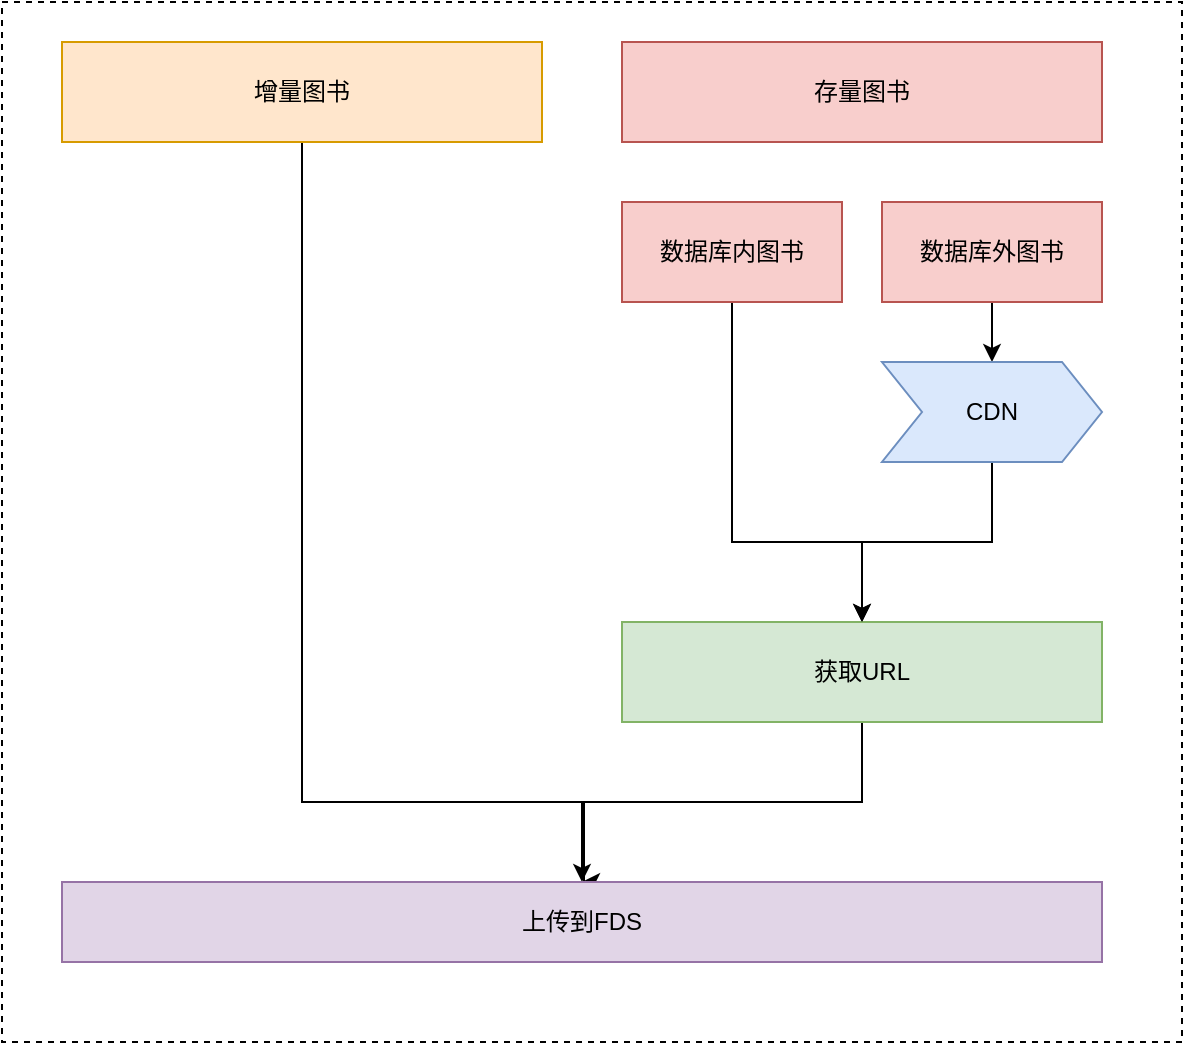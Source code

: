 <mxfile version="21.6.6" type="github">
  <diagram name="第 1 页" id="DtzNesiwgJaFEFOAFxdz">
    <mxGraphModel dx="1050" dy="630" grid="1" gridSize="10" guides="1" tooltips="1" connect="1" arrows="1" fold="1" page="1" pageScale="1" pageWidth="827" pageHeight="1169" math="0" shadow="0">
      <root>
        <mxCell id="0" />
        <mxCell id="1" parent="0" />
        <mxCell id="7vg8mlHAsjItlGOS6QCF-25" value="" style="rounded=0;whiteSpace=wrap;html=1;dashed=1;" vertex="1" parent="1">
          <mxGeometry x="130" y="140" width="590" height="520" as="geometry" />
        </mxCell>
        <mxCell id="7vg8mlHAsjItlGOS6QCF-22" style="edgeStyle=orthogonalEdgeStyle;rounded=0;orthogonalLoop=1;jettySize=auto;html=1;exitX=0.5;exitY=1;exitDx=0;exitDy=0;" edge="1" parent="1" source="7vg8mlHAsjItlGOS6QCF-1">
          <mxGeometry relative="1" as="geometry">
            <mxPoint x="420" y="580" as="targetPoint" />
            <Array as="points">
              <mxPoint x="280" y="540" />
              <mxPoint x="421" y="540" />
            </Array>
          </mxGeometry>
        </mxCell>
        <mxCell id="7vg8mlHAsjItlGOS6QCF-1" value="增量图书" style="rounded=0;whiteSpace=wrap;html=1;fillColor=#ffe6cc;strokeColor=#d79b00;" vertex="1" parent="1">
          <mxGeometry x="160" y="160" width="240" height="50" as="geometry" />
        </mxCell>
        <mxCell id="7vg8mlHAsjItlGOS6QCF-2" value="存量图书" style="rounded=0;whiteSpace=wrap;html=1;fillColor=#f8cecc;strokeColor=#b85450;" vertex="1" parent="1">
          <mxGeometry x="440" y="160" width="240" height="50" as="geometry" />
        </mxCell>
        <mxCell id="7vg8mlHAsjItlGOS6QCF-20" style="edgeStyle=orthogonalEdgeStyle;rounded=0;orthogonalLoop=1;jettySize=auto;html=1;exitX=0.5;exitY=1;exitDx=0;exitDy=0;entryX=0.5;entryY=0;entryDx=0;entryDy=0;" edge="1" parent="1" source="7vg8mlHAsjItlGOS6QCF-7" target="7vg8mlHAsjItlGOS6QCF-10">
          <mxGeometry relative="1" as="geometry">
            <Array as="points">
              <mxPoint x="495" y="410" />
              <mxPoint x="560" y="410" />
            </Array>
          </mxGeometry>
        </mxCell>
        <mxCell id="7vg8mlHAsjItlGOS6QCF-7" value="数据库内图书" style="rounded=0;whiteSpace=wrap;html=1;fillColor=#f8cecc;strokeColor=#b85450;" vertex="1" parent="1">
          <mxGeometry x="440" y="240" width="110" height="50" as="geometry" />
        </mxCell>
        <mxCell id="7vg8mlHAsjItlGOS6QCF-13" style="edgeStyle=orthogonalEdgeStyle;rounded=0;orthogonalLoop=1;jettySize=auto;html=1;exitX=0.5;exitY=1;exitDx=0;exitDy=0;" edge="1" parent="1" source="7vg8mlHAsjItlGOS6QCF-8" target="7vg8mlHAsjItlGOS6QCF-12">
          <mxGeometry relative="1" as="geometry" />
        </mxCell>
        <mxCell id="7vg8mlHAsjItlGOS6QCF-8" value="数据库外图书" style="rounded=0;whiteSpace=wrap;html=1;fillColor=#f8cecc;strokeColor=#b85450;" vertex="1" parent="1">
          <mxGeometry x="570" y="240" width="110" height="50" as="geometry" />
        </mxCell>
        <mxCell id="7vg8mlHAsjItlGOS6QCF-24" style="edgeStyle=orthogonalEdgeStyle;rounded=0;orthogonalLoop=1;jettySize=auto;html=1;exitX=0.5;exitY=1;exitDx=0;exitDy=0;" edge="1" parent="1" source="7vg8mlHAsjItlGOS6QCF-10" target="7vg8mlHAsjItlGOS6QCF-16">
          <mxGeometry relative="1" as="geometry" />
        </mxCell>
        <mxCell id="7vg8mlHAsjItlGOS6QCF-10" value="获取URL" style="rounded=0;whiteSpace=wrap;html=1;fillColor=#d5e8d4;strokeColor=#82b366;" vertex="1" parent="1">
          <mxGeometry x="440" y="450" width="240" height="50" as="geometry" />
        </mxCell>
        <mxCell id="7vg8mlHAsjItlGOS6QCF-18" style="edgeStyle=orthogonalEdgeStyle;rounded=0;orthogonalLoop=1;jettySize=auto;html=1;exitX=0.5;exitY=1;exitDx=0;exitDy=0;" edge="1" parent="1" source="7vg8mlHAsjItlGOS6QCF-12" target="7vg8mlHAsjItlGOS6QCF-10">
          <mxGeometry relative="1" as="geometry" />
        </mxCell>
        <mxCell id="7vg8mlHAsjItlGOS6QCF-12" value="CDN" style="shape=step;perimeter=stepPerimeter;whiteSpace=wrap;html=1;fixedSize=1;fillColor=#dae8fc;strokeColor=#6c8ebf;" vertex="1" parent="1">
          <mxGeometry x="570" y="320" width="110" height="50" as="geometry" />
        </mxCell>
        <mxCell id="7vg8mlHAsjItlGOS6QCF-16" value="上传到FDS" style="rounded=0;whiteSpace=wrap;html=1;fillColor=#e1d5e7;strokeColor=#9673a6;" vertex="1" parent="1">
          <mxGeometry x="160" y="580" width="520" height="40" as="geometry" />
        </mxCell>
      </root>
    </mxGraphModel>
  </diagram>
</mxfile>

